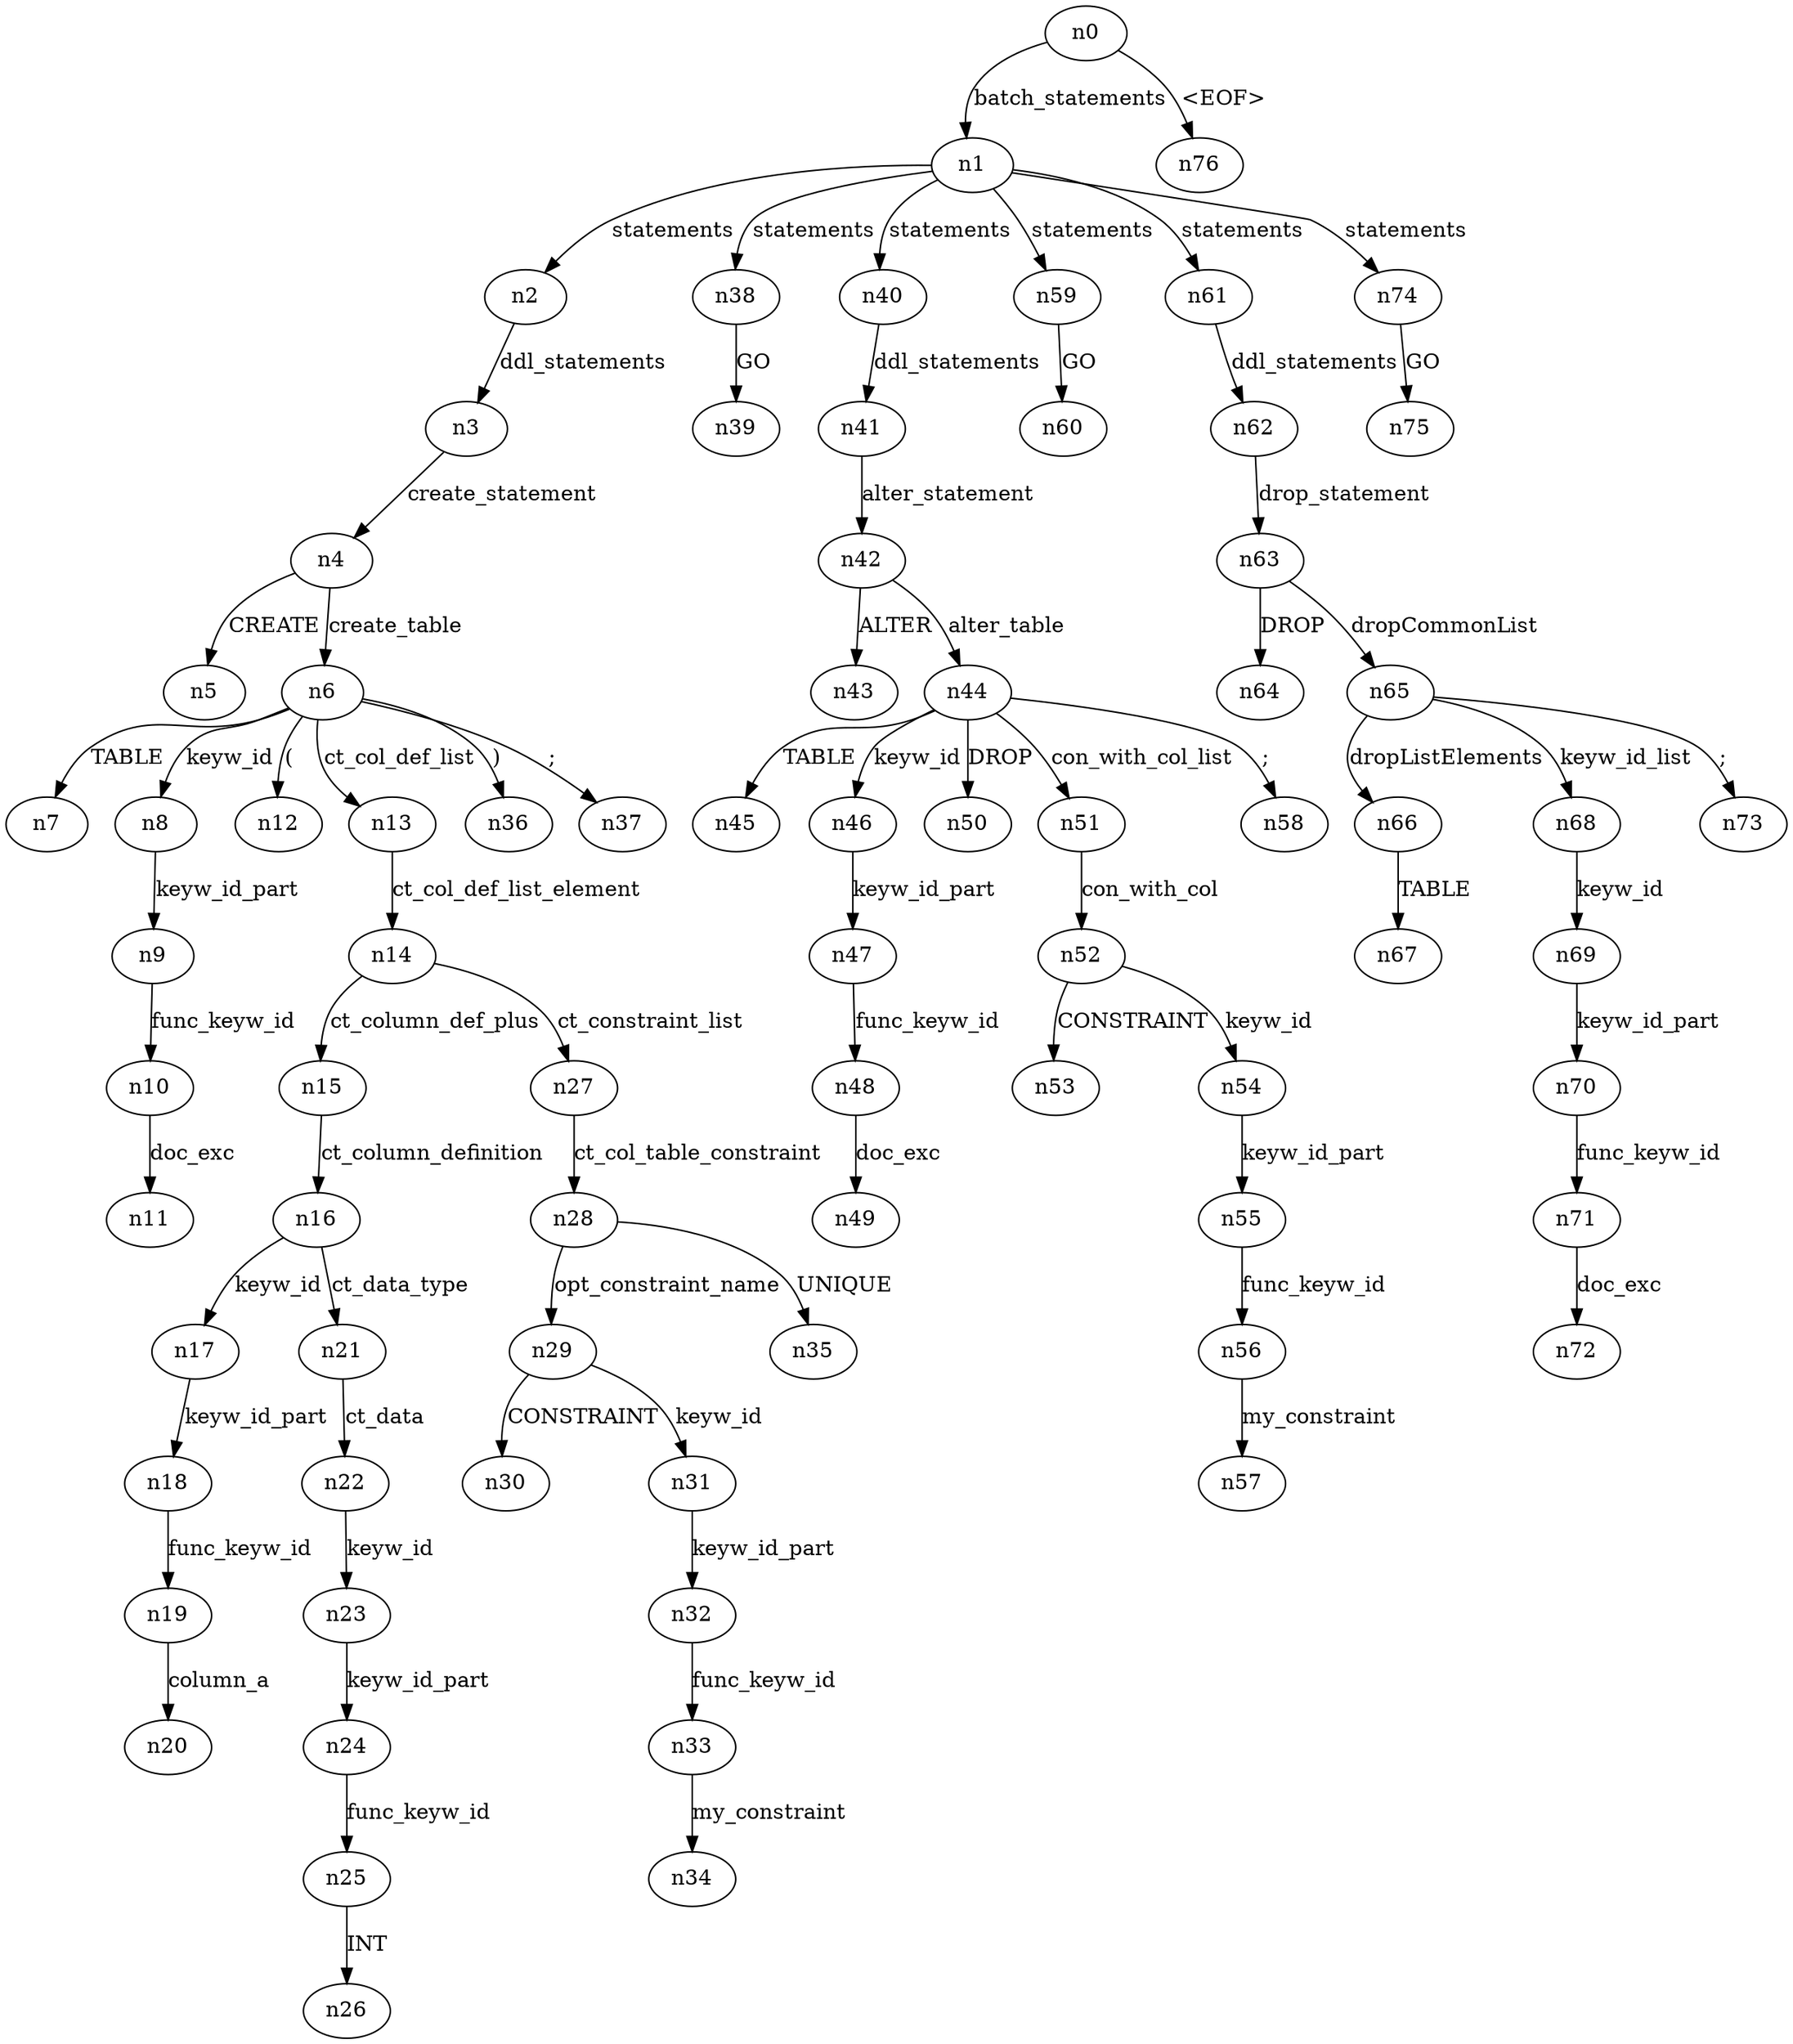 digraph ParseTree {
  n0 -> n1 [label="batch_statements"];
  n1 -> n2 [label="statements"];
  n2 -> n3 [label="ddl_statements"];
  n3 -> n4 [label="create_statement"];
  n4 -> n5 [label="CREATE"];
  n4 -> n6 [label="create_table"];
  n6 -> n7 [label="TABLE"];
  n6 -> n8 [label="keyw_id"];
  n8 -> n9 [label="keyw_id_part"];
  n9 -> n10 [label="func_keyw_id"];
  n10 -> n11 [label="doc_exc"];
  n6 -> n12 [label="("];
  n6 -> n13 [label="ct_col_def_list"];
  n13 -> n14 [label="ct_col_def_list_element"];
  n14 -> n15 [label="ct_column_def_plus"];
  n15 -> n16 [label="ct_column_definition"];
  n16 -> n17 [label="keyw_id"];
  n17 -> n18 [label="keyw_id_part"];
  n18 -> n19 [label="func_keyw_id"];
  n19 -> n20 [label="column_a"];
  n16 -> n21 [label="ct_data_type"];
  n21 -> n22 [label="ct_data"];
  n22 -> n23 [label="keyw_id"];
  n23 -> n24 [label="keyw_id_part"];
  n24 -> n25 [label="func_keyw_id"];
  n25 -> n26 [label="INT"];
  n14 -> n27 [label="ct_constraint_list"];
  n27 -> n28 [label="ct_col_table_constraint"];
  n28 -> n29 [label="opt_constraint_name"];
  n29 -> n30 [label="CONSTRAINT"];
  n29 -> n31 [label="keyw_id"];
  n31 -> n32 [label="keyw_id_part"];
  n32 -> n33 [label="func_keyw_id"];
  n33 -> n34 [label="my_constraint"];
  n28 -> n35 [label="UNIQUE"];
  n6 -> n36 [label=")"];
  n6 -> n37 [label=";"];
  n1 -> n38 [label="statements"];
  n38 -> n39 [label="GO"];
  n1 -> n40 [label="statements"];
  n40 -> n41 [label="ddl_statements"];
  n41 -> n42 [label="alter_statement"];
  n42 -> n43 [label="ALTER"];
  n42 -> n44 [label="alter_table"];
  n44 -> n45 [label="TABLE"];
  n44 -> n46 [label="keyw_id"];
  n46 -> n47 [label="keyw_id_part"];
  n47 -> n48 [label="func_keyw_id"];
  n48 -> n49 [label="doc_exc"];
  n44 -> n50 [label="DROP"];
  n44 -> n51 [label="con_with_col_list"];
  n51 -> n52 [label="con_with_col"];
  n52 -> n53 [label="CONSTRAINT"];
  n52 -> n54 [label="keyw_id"];
  n54 -> n55 [label="keyw_id_part"];
  n55 -> n56 [label="func_keyw_id"];
  n56 -> n57 [label="my_constraint"];
  n44 -> n58 [label=";"];
  n1 -> n59 [label="statements"];
  n59 -> n60 [label="GO"];
  n1 -> n61 [label="statements"];
  n61 -> n62 [label="ddl_statements"];
  n62 -> n63 [label="drop_statement"];
  n63 -> n64 [label="DROP"];
  n63 -> n65 [label="dropCommonList"];
  n65 -> n66 [label="dropListElements"];
  n66 -> n67 [label="TABLE"];
  n65 -> n68 [label="keyw_id_list"];
  n68 -> n69 [label="keyw_id"];
  n69 -> n70 [label="keyw_id_part"];
  n70 -> n71 [label="func_keyw_id"];
  n71 -> n72 [label="doc_exc"];
  n65 -> n73 [label=";"];
  n1 -> n74 [label="statements"];
  n74 -> n75 [label="GO"];
  n0 -> n76 [label="<EOF>"];
}